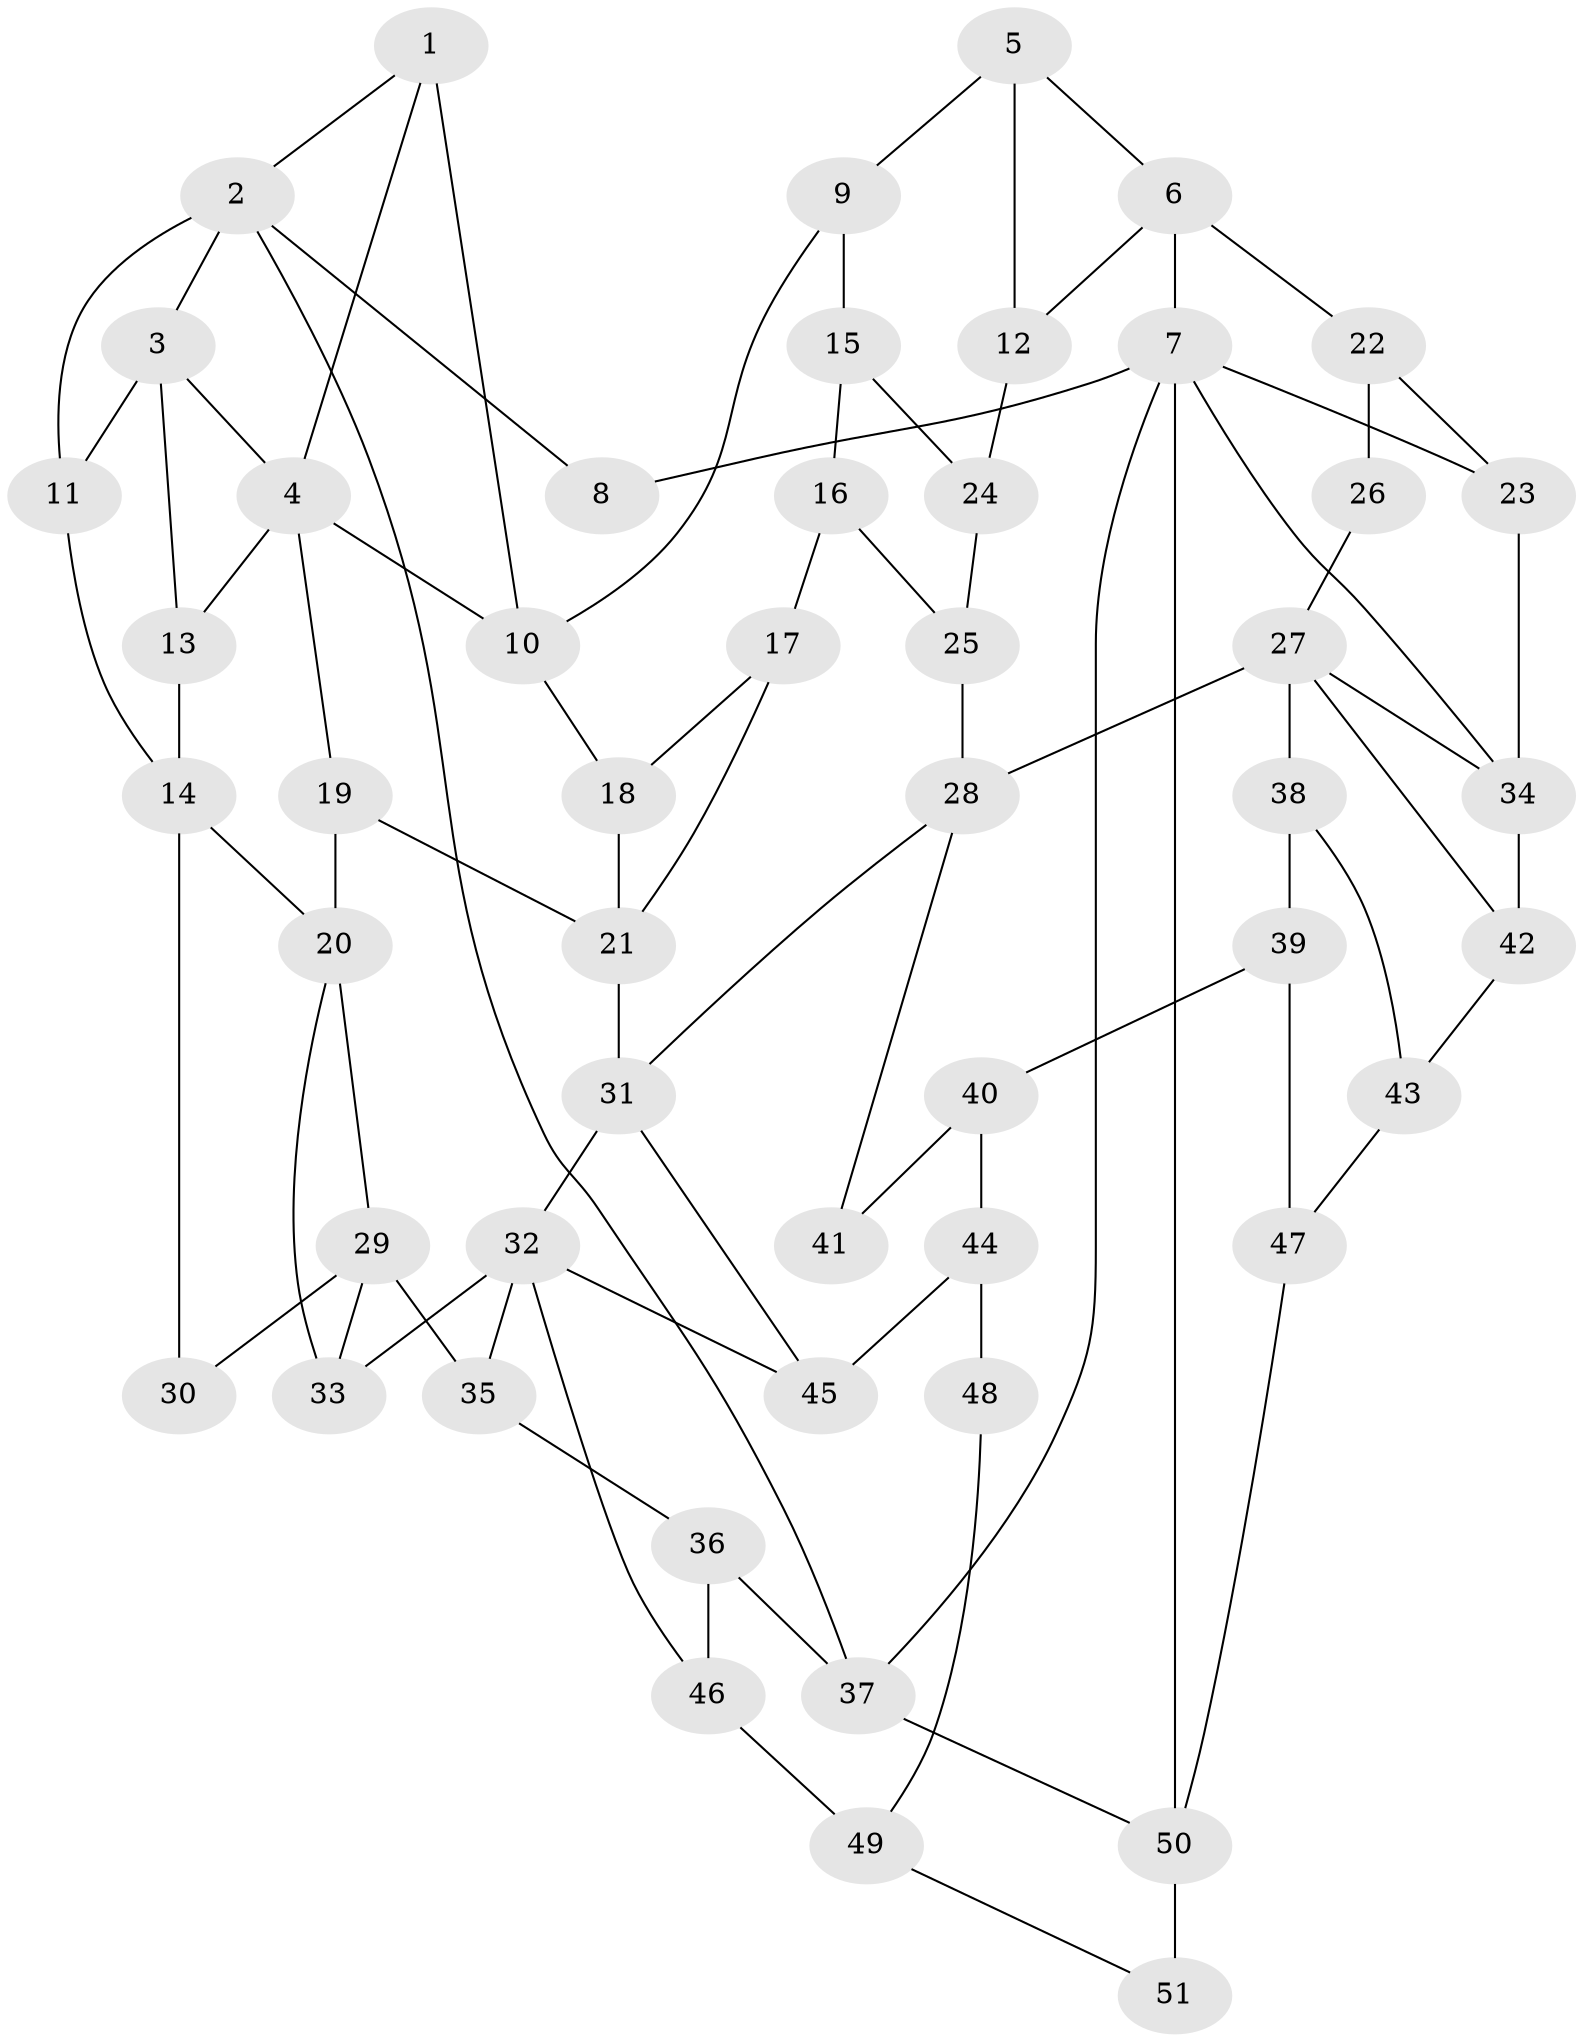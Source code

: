 // original degree distribution, {3: 0.031496062992125984, 6: 0.2047244094488189, 5: 0.5669291338582677, 4: 0.1968503937007874}
// Generated by graph-tools (version 1.1) at 2025/54/03/04/25 22:54:42]
// undirected, 51 vertices, 85 edges
graph export_dot {
  node [color=gray90,style=filled];
  1;
  2;
  3;
  4;
  5;
  6;
  7;
  8;
  9;
  10;
  11;
  12;
  13;
  14;
  15;
  16;
  17;
  18;
  19;
  20;
  21;
  22;
  23;
  24;
  25;
  26;
  27;
  28;
  29;
  30;
  31;
  32;
  33;
  34;
  35;
  36;
  37;
  38;
  39;
  40;
  41;
  42;
  43;
  44;
  45;
  46;
  47;
  48;
  49;
  50;
  51;
  1 -- 2 [weight=1.0];
  1 -- 4 [weight=1.0];
  1 -- 10 [weight=2.0];
  2 -- 3 [weight=1.0];
  2 -- 8 [weight=2.0];
  2 -- 11 [weight=1.0];
  2 -- 37 [weight=1.0];
  3 -- 4 [weight=1.0];
  3 -- 11 [weight=1.0];
  3 -- 13 [weight=2.0];
  4 -- 10 [weight=1.0];
  4 -- 13 [weight=1.0];
  4 -- 19 [weight=1.0];
  5 -- 6 [weight=1.0];
  5 -- 9 [weight=1.0];
  5 -- 12 [weight=2.0];
  6 -- 7 [weight=1.0];
  6 -- 12 [weight=1.0];
  6 -- 22 [weight=2.0];
  7 -- 8 [weight=1.0];
  7 -- 23 [weight=1.0];
  7 -- 34 [weight=1.0];
  7 -- 37 [weight=1.0];
  7 -- 50 [weight=1.0];
  9 -- 10 [weight=1.0];
  9 -- 15 [weight=1.0];
  10 -- 18 [weight=1.0];
  11 -- 14 [weight=1.0];
  12 -- 24 [weight=1.0];
  13 -- 14 [weight=1.0];
  14 -- 20 [weight=1.0];
  14 -- 30 [weight=1.0];
  15 -- 16 [weight=1.0];
  15 -- 24 [weight=1.0];
  16 -- 17 [weight=2.0];
  16 -- 25 [weight=1.0];
  17 -- 18 [weight=1.0];
  17 -- 21 [weight=1.0];
  18 -- 21 [weight=1.0];
  19 -- 20 [weight=2.0];
  19 -- 21 [weight=2.0];
  20 -- 29 [weight=1.0];
  20 -- 33 [weight=1.0];
  21 -- 31 [weight=2.0];
  22 -- 23 [weight=2.0];
  22 -- 26 [weight=2.0];
  23 -- 34 [weight=2.0];
  24 -- 25 [weight=1.0];
  25 -- 28 [weight=1.0];
  26 -- 27 [weight=1.0];
  27 -- 28 [weight=2.0];
  27 -- 34 [weight=1.0];
  27 -- 38 [weight=1.0];
  27 -- 42 [weight=1.0];
  28 -- 31 [weight=1.0];
  28 -- 41 [weight=1.0];
  29 -- 30 [weight=2.0];
  29 -- 33 [weight=1.0];
  29 -- 35 [weight=2.0];
  31 -- 32 [weight=1.0];
  31 -- 45 [weight=1.0];
  32 -- 33 [weight=1.0];
  32 -- 35 [weight=1.0];
  32 -- 45 [weight=1.0];
  32 -- 46 [weight=2.0];
  34 -- 42 [weight=1.0];
  35 -- 36 [weight=1.0];
  36 -- 37 [weight=2.0];
  36 -- 46 [weight=2.0];
  37 -- 50 [weight=1.0];
  38 -- 39 [weight=1.0];
  38 -- 43 [weight=2.0];
  39 -- 40 [weight=2.0];
  39 -- 47 [weight=1.0];
  40 -- 41 [weight=2.0];
  40 -- 44 [weight=2.0];
  42 -- 43 [weight=2.0];
  43 -- 47 [weight=2.0];
  44 -- 45 [weight=2.0];
  44 -- 48 [weight=2.0];
  46 -- 49 [weight=2.0];
  47 -- 50 [weight=2.0];
  48 -- 49 [weight=1.0];
  49 -- 51 [weight=1.0];
  50 -- 51 [weight=2.0];
}
